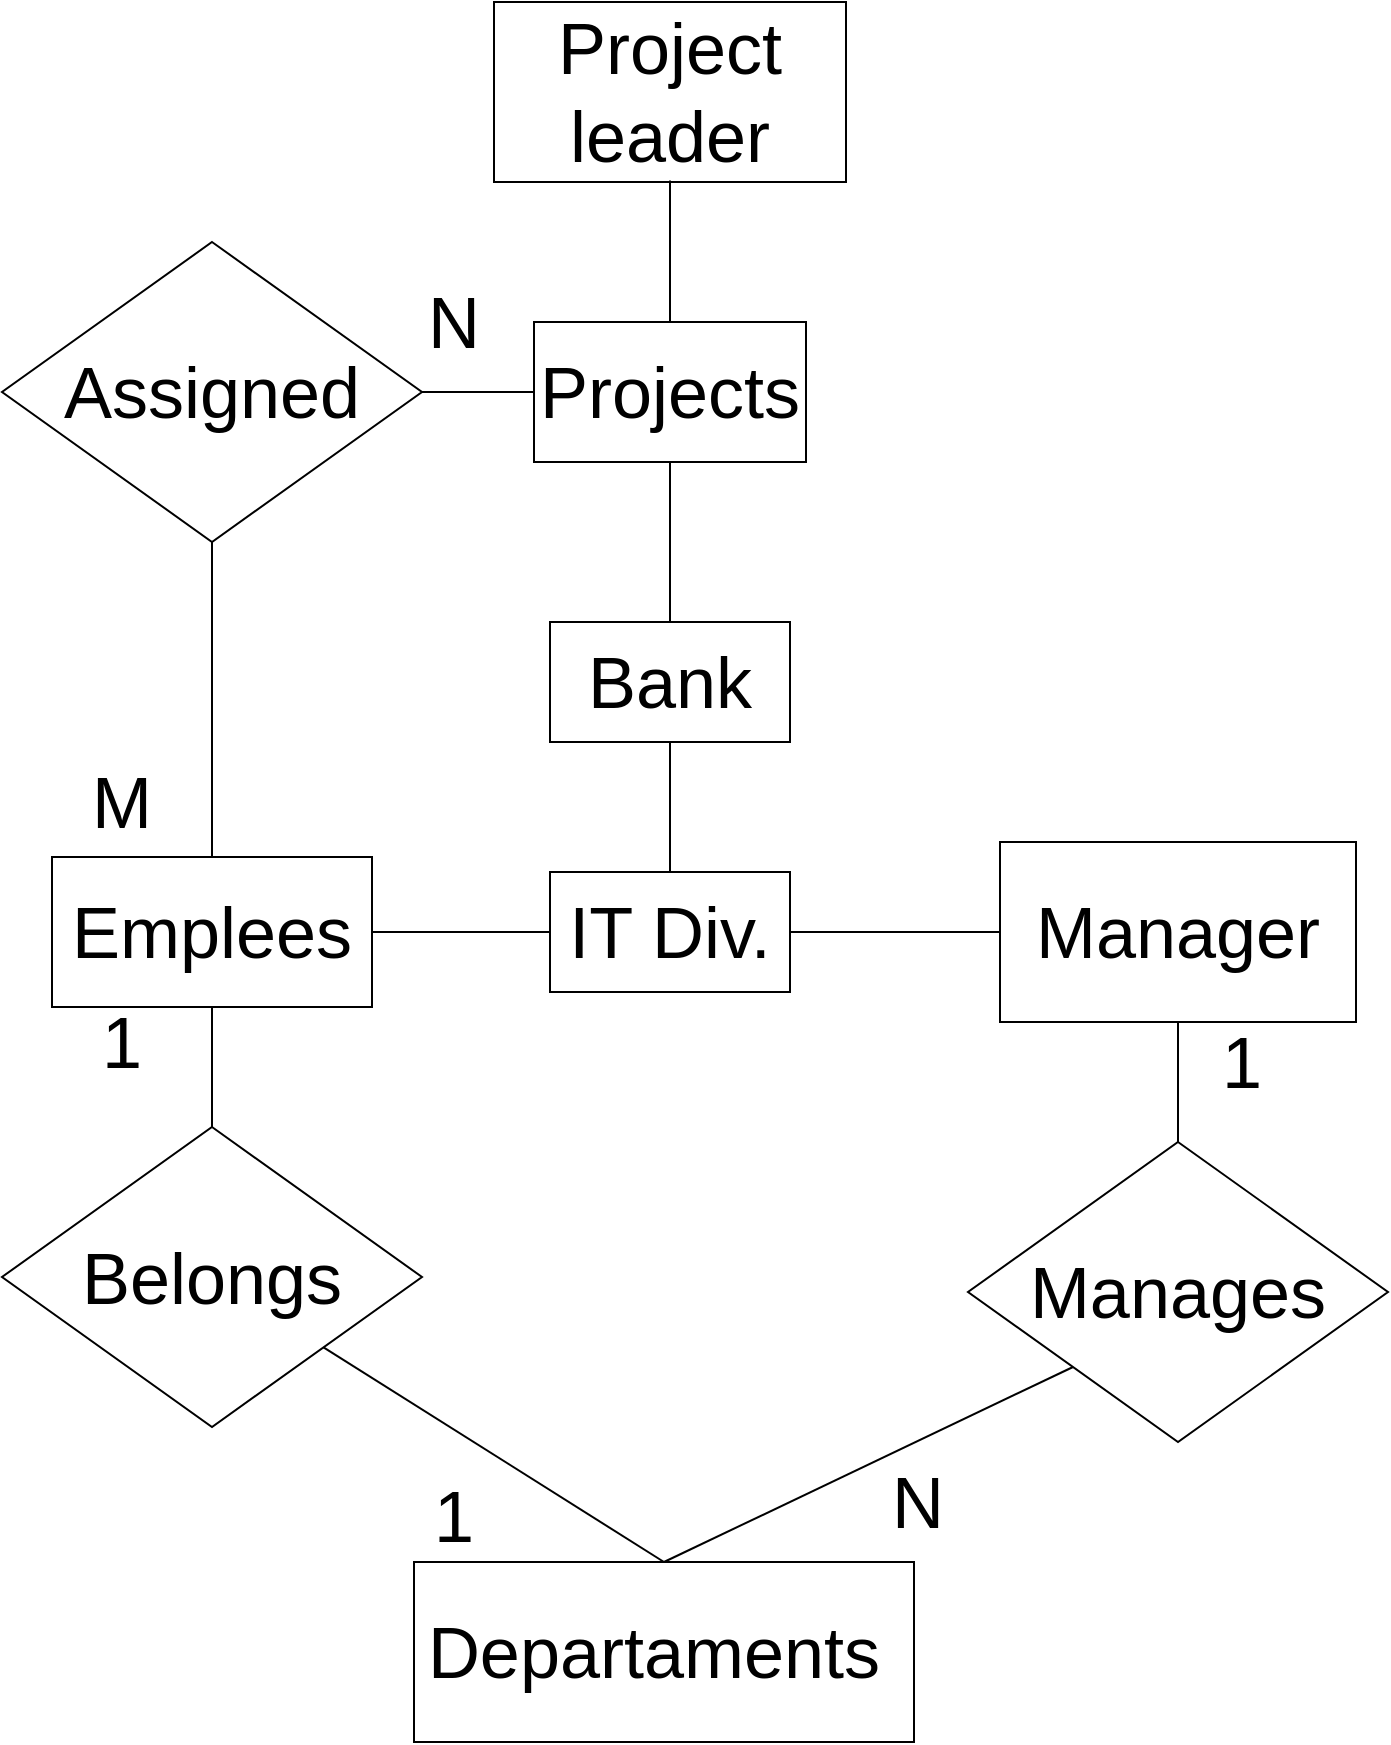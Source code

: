 <mxfile pages="1" version="11.2.5" type="github"><diagram id="hMkaSCnEdIHww1yMx9cX" name="Page-1"><mxGraphModel dx="920" dy="1592" grid="1" gridSize="10" guides="1" tooltips="1" connect="1" arrows="1" fold="1" page="1" pageScale="1" pageWidth="850" pageHeight="1100" math="0" shadow="0"><root><mxCell id="0"/><mxCell id="1" parent="0"/><mxCell id="3dhLIkNcm3nPWK4q20M3-1" value="&lt;font style=&quot;font-size: 36px&quot;&gt;Bank&lt;/font&gt;" style="rounded=0;whiteSpace=wrap;html=1;" parent="1" vertex="1"><mxGeometry x="364" y="490" width="120" height="60" as="geometry"/></mxCell><mxCell id="3dhLIkNcm3nPWK4q20M3-2" value="&lt;font style=&quot;font-size: 36px&quot;&gt;IT Div.&lt;/font&gt;" style="rounded=0;whiteSpace=wrap;html=1;" parent="1" vertex="1"><mxGeometry x="364" y="615" width="120" height="60" as="geometry"/></mxCell><mxCell id="3dhLIkNcm3nPWK4q20M3-3" value="&lt;font style=&quot;font-size: 36px&quot;&gt;Projects&lt;/font&gt;" style="rounded=0;whiteSpace=wrap;html=1;" parent="1" vertex="1"><mxGeometry x="356" y="340" width="136" height="70" as="geometry"/></mxCell><mxCell id="3dhLIkNcm3nPWK4q20M3-6" value="" style="endArrow=none;html=1;exitX=0.5;exitY=0;exitDx=0;exitDy=0;entryX=0.5;entryY=1;entryDx=0;entryDy=0;" parent="1" source="3dhLIkNcm3nPWK4q20M3-1" target="3dhLIkNcm3nPWK4q20M3-3" edge="1"><mxGeometry width="50" height="50" relative="1" as="geometry"><mxPoint x="390" y="470" as="sourcePoint"/><mxPoint x="440" y="420" as="targetPoint"/></mxGeometry></mxCell><mxCell id="3dhLIkNcm3nPWK4q20M3-7" value="" style="endArrow=none;html=1;entryX=0.5;entryY=1;entryDx=0;entryDy=0;exitX=0.5;exitY=0;exitDx=0;exitDy=0;" parent="1" source="3dhLIkNcm3nPWK4q20M3-2" target="3dhLIkNcm3nPWK4q20M3-1" edge="1"><mxGeometry width="50" height="50" relative="1" as="geometry"><mxPoint x="410" y="630" as="sourcePoint"/><mxPoint x="460" y="580" as="targetPoint"/></mxGeometry></mxCell><mxCell id="3dhLIkNcm3nPWK4q20M3-12" value="&lt;font style=&quot;font-size: 36px&quot;&gt;Manager&lt;/font&gt;" style="rounded=0;whiteSpace=wrap;html=1;" parent="1" vertex="1"><mxGeometry x="589" y="600" width="178" height="90" as="geometry"/></mxCell><mxCell id="3dhLIkNcm3nPWK4q20M3-13" value="" style="endArrow=none;html=1;exitX=1;exitY=0.5;exitDx=0;exitDy=0;entryX=0;entryY=0.5;entryDx=0;entryDy=0;" parent="1" source="3dhLIkNcm3nPWK4q20M3-2" target="3dhLIkNcm3nPWK4q20M3-12" edge="1"><mxGeometry width="50" height="50" relative="1" as="geometry"><mxPoint x="540" y="680" as="sourcePoint"/><mxPoint x="590" y="630" as="targetPoint"/></mxGeometry></mxCell><mxCell id="3dhLIkNcm3nPWK4q20M3-16" value="" style="endArrow=none;html=1;entryX=0;entryY=1;entryDx=0;entryDy=0;exitX=0.5;exitY=0;exitDx=0;exitDy=0;" parent="1" source="3dhLIkNcm3nPWK4q20M3-48" target="3dhLIkNcm3nPWK4q20M3-17" edge="1"><mxGeometry width="50" height="50" relative="1" as="geometry"><mxPoint x="420" y="940" as="sourcePoint"/><mxPoint x="260" y="720" as="targetPoint"/></mxGeometry></mxCell><mxCell id="3dhLIkNcm3nPWK4q20M3-17" value="&lt;font style=&quot;font-size: 36px&quot;&gt;Manages&lt;/font&gt;" style="rhombus;whiteSpace=wrap;html=1;" parent="1" vertex="1"><mxGeometry x="573" y="750" width="210" height="150" as="geometry"/></mxCell><mxCell id="3dhLIkNcm3nPWK4q20M3-18" value="" style="endArrow=none;html=1;entryX=0.5;entryY=1;entryDx=0;entryDy=0;exitX=0.5;exitY=0;exitDx=0;exitDy=0;" parent="1" source="3dhLIkNcm3nPWK4q20M3-17" target="3dhLIkNcm3nPWK4q20M3-12" edge="1"><mxGeometry width="50" height="50" relative="1" as="geometry"><mxPoint x="654" y="780" as="sourcePoint"/><mxPoint x="704" y="730" as="targetPoint"/></mxGeometry></mxCell><mxCell id="3dhLIkNcm3nPWK4q20M3-21" value="&lt;font style=&quot;font-size: 36px&quot;&gt;Emplees&lt;/font&gt;" style="rounded=0;whiteSpace=wrap;html=1;" parent="1" vertex="1"><mxGeometry x="115" y="607.5" width="160" height="75" as="geometry"/></mxCell><mxCell id="3dhLIkNcm3nPWK4q20M3-22" value="&lt;font style=&quot;font-size: 36px&quot;&gt;Project leader&lt;/font&gt;" style="rounded=0;whiteSpace=wrap;html=1;" parent="1" vertex="1"><mxGeometry x="336" y="180" width="176" height="90" as="geometry"/></mxCell><mxCell id="3dhLIkNcm3nPWK4q20M3-23" value="" style="endArrow=none;html=1;" parent="1" source="3dhLIkNcm3nPWK4q20M3-3" edge="1"><mxGeometry width="50" height="50" relative="1" as="geometry"><mxPoint x="424" y="319.289" as="sourcePoint"/><mxPoint x="424" y="269.289" as="targetPoint"/></mxGeometry></mxCell><mxCell id="3dhLIkNcm3nPWK4q20M3-24" value="" style="endArrow=none;html=1;entryX=0.5;entryY=1;entryDx=0;entryDy=0;exitX=0.5;exitY=0;exitDx=0;exitDy=0;" parent="1" source="3dhLIkNcm3nPWK4q20M3-26" target="3dhLIkNcm3nPWK4q20M3-21" edge="1"><mxGeometry width="50" height="50" relative="1" as="geometry"><mxPoint x="250" y="830" as="sourcePoint"/><mxPoint x="420" y="820" as="targetPoint"/></mxGeometry></mxCell><mxCell id="3dhLIkNcm3nPWK4q20M3-26" value="&lt;font style=&quot;font-size: 36px&quot;&gt;Belongs&lt;/font&gt;" style="rhombus;whiteSpace=wrap;html=1;" parent="1" vertex="1"><mxGeometry x="90" y="742.5" width="210" height="150" as="geometry"/></mxCell><mxCell id="3dhLIkNcm3nPWK4q20M3-27" value="" style="endArrow=none;html=1;entryX=0.5;entryY=0;entryDx=0;entryDy=0;" parent="1" source="3dhLIkNcm3nPWK4q20M3-26" target="3dhLIkNcm3nPWK4q20M3-48" edge="1"><mxGeometry width="50" height="50" relative="1" as="geometry"><mxPoint x="210" y="950" as="sourcePoint"/><mxPoint x="420" y="950" as="targetPoint"/></mxGeometry></mxCell><mxCell id="3dhLIkNcm3nPWK4q20M3-28" value="" style="endArrow=none;html=1;exitX=1;exitY=0.5;exitDx=0;exitDy=0;entryX=0;entryY=0.5;entryDx=0;entryDy=0;" parent="1" source="3dhLIkNcm3nPWK4q20M3-21" target="3dhLIkNcm3nPWK4q20M3-2" edge="1"><mxGeometry width="50" height="50" relative="1" as="geometry"><mxPoint x="300" y="680" as="sourcePoint"/><mxPoint x="350" y="630" as="targetPoint"/></mxGeometry></mxCell><mxCell id="3dhLIkNcm3nPWK4q20M3-32" value="&lt;font style=&quot;font-size: 36px&quot;&gt;Assigned&lt;/font&gt;" style="rhombus;whiteSpace=wrap;html=1;" parent="1" vertex="1"><mxGeometry x="90" y="300" width="210" height="150" as="geometry"/></mxCell><mxCell id="3dhLIkNcm3nPWK4q20M3-34" value="&lt;font style=&quot;font-size: 36px&quot;&gt;1&lt;/font&gt;" style="text;html=1;strokeColor=none;fillColor=none;align=center;verticalAlign=middle;whiteSpace=wrap;rounded=0;" parent="1" vertex="1"><mxGeometry x="690" y="700" width="40" height="20" as="geometry"/></mxCell><mxCell id="3dhLIkNcm3nPWK4q20M3-35" value="&lt;font style=&quot;font-size: 36px&quot;&gt;N&lt;/font&gt;" style="text;html=1;strokeColor=none;fillColor=none;align=center;verticalAlign=middle;whiteSpace=wrap;rounded=0;" parent="1" vertex="1"><mxGeometry x="528" y="920" width="40" height="20" as="geometry"/></mxCell><mxCell id="3dhLIkNcm3nPWK4q20M3-36" value="&lt;font style=&quot;font-size: 36px&quot;&gt;1&lt;/font&gt;" style="text;html=1;strokeColor=none;fillColor=none;align=center;verticalAlign=middle;whiteSpace=wrap;rounded=0;" parent="1" vertex="1"><mxGeometry x="130" y="690" width="40" height="20" as="geometry"/></mxCell><mxCell id="3dhLIkNcm3nPWK4q20M3-37" value="&lt;font style=&quot;font-size: 36px&quot;&gt;1&lt;/font&gt;" style="text;html=1;strokeColor=none;fillColor=none;align=center;verticalAlign=middle;whiteSpace=wrap;rounded=0;" parent="1" vertex="1"><mxGeometry x="296" y="926.5" width="40" height="20" as="geometry"/></mxCell><mxCell id="3dhLIkNcm3nPWK4q20M3-39" value="&lt;font style=&quot;font-size: 36px&quot;&gt;M&lt;/font&gt;" style="text;html=1;strokeColor=none;fillColor=none;align=center;verticalAlign=middle;whiteSpace=wrap;rounded=0;" parent="1" vertex="1"><mxGeometry x="130" y="570" width="40" height="20" as="geometry"/></mxCell><mxCell id="3dhLIkNcm3nPWK4q20M3-40" value="&lt;font style=&quot;font-size: 36px&quot;&gt;N&lt;/font&gt;" style="text;html=1;strokeColor=none;fillColor=none;align=center;verticalAlign=middle;whiteSpace=wrap;rounded=0;" parent="1" vertex="1"><mxGeometry x="296" y="330" width="40" height="20" as="geometry"/></mxCell><mxCell id="3dhLIkNcm3nPWK4q20M3-48" value="&lt;span style=&quot;font-size: 36px ; white-space: normal&quot;&gt;Departaments&amp;nbsp;&lt;/span&gt;" style="rounded=0;whiteSpace=wrap;html=1;" parent="1" vertex="1"><mxGeometry x="296" y="960" width="250" height="90" as="geometry"/></mxCell><mxCell id="3dhLIkNcm3nPWK4q20M3-50" value="" style="endArrow=none;html=1;entryX=0.5;entryY=0;entryDx=0;entryDy=0;" parent="1" source="3dhLIkNcm3nPWK4q20M3-32" target="3dhLIkNcm3nPWK4q20M3-21" edge="1"><mxGeometry width="50" height="50" relative="1" as="geometry"><mxPoint x="195" y="500" as="sourcePoint"/><mxPoint x="195" y="520.711" as="targetPoint"/></mxGeometry></mxCell><mxCell id="3dhLIkNcm3nPWK4q20M3-51" value="" style="endArrow=none;html=1;entryX=0;entryY=0.5;entryDx=0;entryDy=0;" parent="1" source="3dhLIkNcm3nPWK4q20M3-32" target="3dhLIkNcm3nPWK4q20M3-3" edge="1"><mxGeometry width="50" height="50" relative="1" as="geometry"><mxPoint x="300" y="425" as="sourcePoint"/><mxPoint x="370.711" y="375" as="targetPoint"/></mxGeometry></mxCell></root></mxGraphModel></diagram></mxfile>